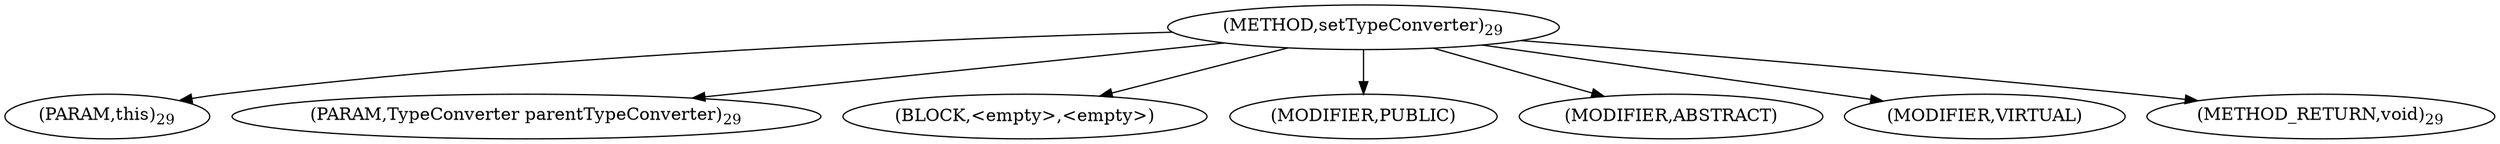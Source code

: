 digraph "setTypeConverter" {  
"6" [label = <(METHOD,setTypeConverter)<SUB>29</SUB>> ]
"7" [label = <(PARAM,this)<SUB>29</SUB>> ]
"8" [label = <(PARAM,TypeConverter parentTypeConverter)<SUB>29</SUB>> ]
"9" [label = <(BLOCK,&lt;empty&gt;,&lt;empty&gt;)> ]
"10" [label = <(MODIFIER,PUBLIC)> ]
"11" [label = <(MODIFIER,ABSTRACT)> ]
"12" [label = <(MODIFIER,VIRTUAL)> ]
"13" [label = <(METHOD_RETURN,void)<SUB>29</SUB>> ]
  "6" -> "7" 
  "6" -> "8" 
  "6" -> "9" 
  "6" -> "10" 
  "6" -> "11" 
  "6" -> "12" 
  "6" -> "13" 
}
